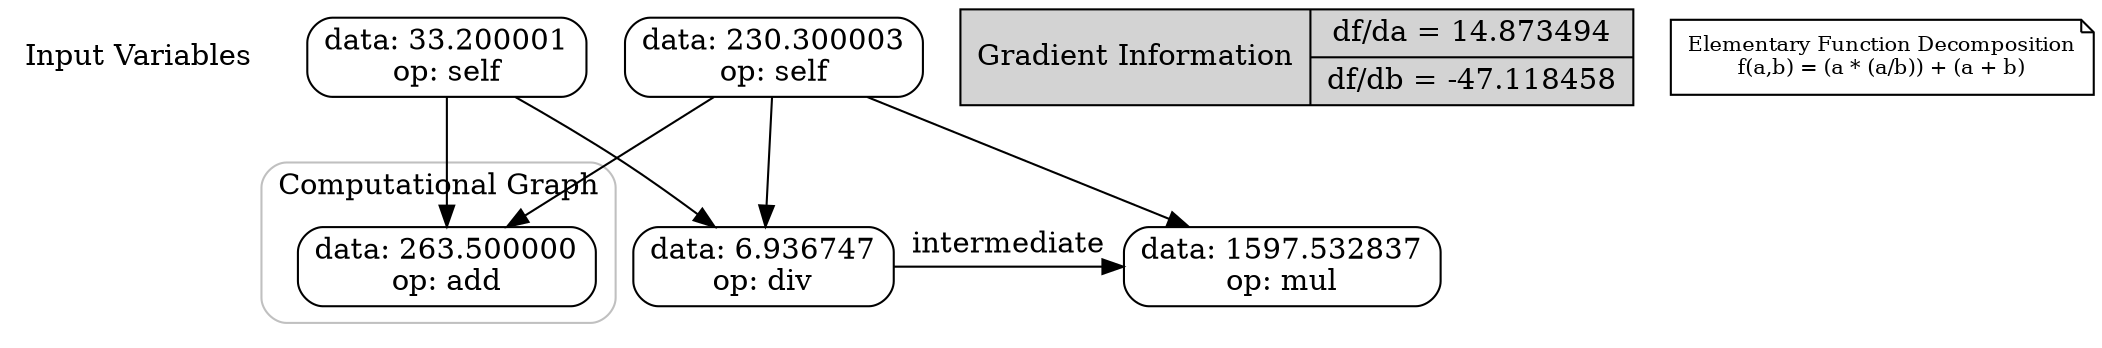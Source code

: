 digraph computational_graph {
  rankdir=TB;
  node [shape=box, style=rounded];
  
  /* Input variables */
  input_group [shape=none, label="Input Variables", style=""];
  a [label="data: 230.300003\nop: self"];
  b [label="data: 33.200001\nop: self"];
  
  /* Elementary operations */
  div [label="data: 6.936747\nop: div"];
  mul [label="data: 1597.532837\nop: mul"];
  add [label="data: 263.500000\nop: add"];
  
  /* Gradient information */
  grad_info [shape=record, 
            label="Gradient Information|{df/da = 14.873494|df/db = -47.118458}",
            style=filled,
            fillcolor=lightgray];
            
  /* Explanatory notes */
  note [shape=note, 
        label="Elementary Function Decomposition\nf(a,b) = (a * (a/b)) + (a + b)",
        fontsize=10];
  
  /* Edges */
  edge [color=black, arrowhead=normal];
  {rank=same; a b}
  {rank=same; div mul}
  
  /* Data flow */
  a -> div;
  b -> div;
  div -> mul [label="intermediate"];
  a -> mul;
  a -> add;
  b -> add;
  
  /* Grouping */
  subgraph cluster_0 {
    label="Computational Graph";
    style=rounded;
    color=gray;
    div; mul; add;
  }
}